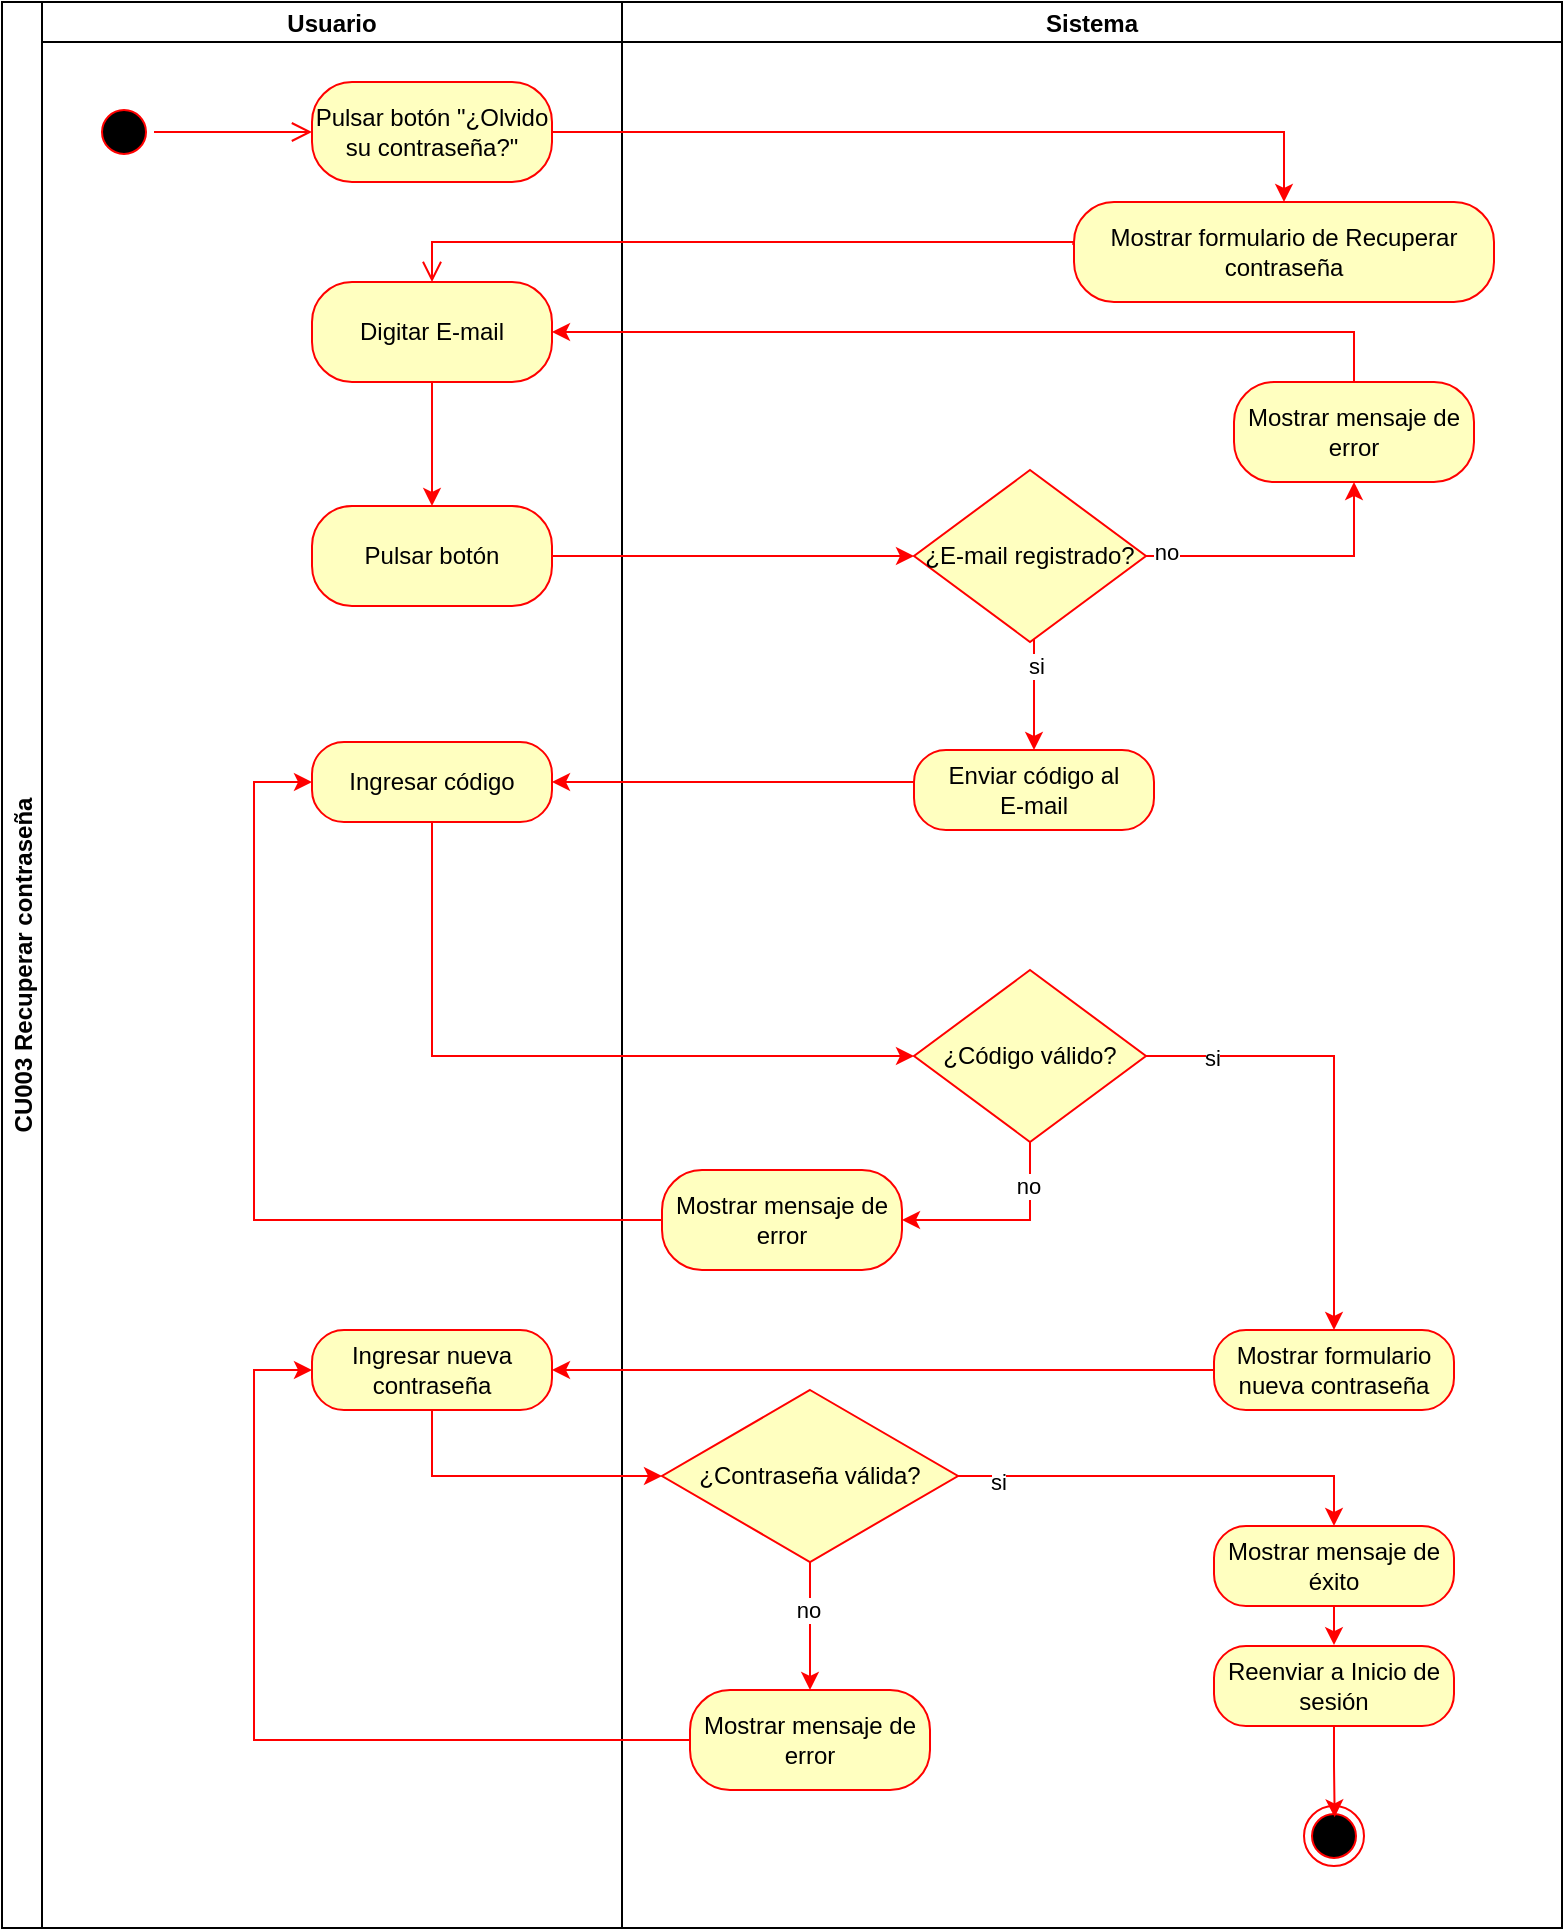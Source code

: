 <mxfile version="27.1.6">
  <diagram name="Página-1" id="IpmAKofrDw2QBqaIdOL2">
    <mxGraphModel grid="1" page="1" gridSize="10" guides="1" tooltips="1" connect="1" arrows="1" fold="1" pageScale="1" pageWidth="827" pageHeight="1169" math="0" shadow="0">
      <root>
        <mxCell id="0" />
        <mxCell id="1" parent="0" />
        <mxCell id="emeNvtZWzEPwYmurZ9CY-1" value="CU003 Recuperar contraseña" style="swimlane;childLayout=stackLayout;resizeParent=1;resizeParentMax=0;startSize=20;horizontal=0;horizontalStack=1;" vertex="1" parent="1">
          <mxGeometry x="24" y="-1080" width="780" height="963" as="geometry">
            <mxRectangle x="200" y="80" width="40" height="50" as="alternateBounds" />
          </mxGeometry>
        </mxCell>
        <mxCell id="emeNvtZWzEPwYmurZ9CY-4" value="Usuario" style="swimlane;startSize=20;" vertex="1" parent="emeNvtZWzEPwYmurZ9CY-1">
          <mxGeometry x="20" width="290" height="963" as="geometry" />
        </mxCell>
        <mxCell id="emeNvtZWzEPwYmurZ9CY-5" value="" style="ellipse;html=1;shape=startState;fillColor=#000000;strokeColor=#ff0000;fillStyle=auto;" vertex="1" parent="emeNvtZWzEPwYmurZ9CY-4">
          <mxGeometry x="26" y="50" width="30" height="30" as="geometry" />
        </mxCell>
        <mxCell id="DTnTYgXSIXo07K9qNUV5-1" value="Pulsar botón &quot;¿Olvido su contraseña?&quot;" style="rounded=1;whiteSpace=wrap;html=1;arcSize=40;fontColor=#000000;fillColor=#ffffc0;strokeColor=#ff0000;" vertex="1" parent="emeNvtZWzEPwYmurZ9CY-4">
          <mxGeometry x="135" y="40" width="120" height="50" as="geometry" />
        </mxCell>
        <mxCell id="emeNvtZWzEPwYmurZ9CY-2" value="" style="edgeStyle=orthogonalEdgeStyle;html=1;verticalAlign=bottom;endArrow=open;endSize=8;strokeColor=#ff0000;rounded=0;entryX=0;entryY=0.5;entryDx=0;entryDy=0;" edge="1" parent="emeNvtZWzEPwYmurZ9CY-4" source="emeNvtZWzEPwYmurZ9CY-5" target="DTnTYgXSIXo07K9qNUV5-1">
          <mxGeometry relative="1" as="geometry">
            <mxPoint x="60" y="100" as="targetPoint" />
          </mxGeometry>
        </mxCell>
        <mxCell id="emeNvtZWzEPwYmurZ9CY-8" value="Sistema" style="swimlane;startSize=20;" vertex="1" parent="emeNvtZWzEPwYmurZ9CY-1">
          <mxGeometry x="310" width="470" height="963" as="geometry" />
        </mxCell>
        <mxCell id="emeNvtZWzEPwYmurZ9CY-3" value="" style="edgeStyle=orthogonalEdgeStyle;html=1;verticalAlign=bottom;endArrow=open;endSize=8;strokeColor=#ff0000;rounded=0;entryX=0.5;entryY=0;entryDx=0;entryDy=0;exitX=-0.004;exitY=0.421;exitDx=0;exitDy=0;exitPerimeter=0;" edge="1" parent="emeNvtZWzEPwYmurZ9CY-8" source="emeNvtZWzEPwYmurZ9CY-9" target="emeNvtZWzEPwYmurZ9CY-6">
          <mxGeometry relative="1" as="geometry">
            <mxPoint x="-164.0" y="168.0" as="targetPoint" />
            <mxPoint x="236.48" y="110" as="sourcePoint" />
            <Array as="points">
              <mxPoint x="245" y="120" />
              <mxPoint x="-95" y="120" />
            </Array>
          </mxGeometry>
        </mxCell>
        <mxCell id="emeNvtZWzEPwYmurZ9CY-28" style="edgeStyle=orthogonalEdgeStyle;rounded=0;orthogonalLoop=1;jettySize=auto;html=1;exitX=0.5;exitY=1;exitDx=0;exitDy=0;entryX=0.5;entryY=0;entryDx=0;entryDy=0;strokeColor=#FF0303;" edge="1" parent="emeNvtZWzEPwYmurZ9CY-8" source="emeNvtZWzEPwYmurZ9CY-6" target="emeNvtZWzEPwYmurZ9CY-27">
          <mxGeometry relative="1" as="geometry" />
        </mxCell>
        <mxCell id="emeNvtZWzEPwYmurZ9CY-6" value="Digitar E-mail" style="rounded=1;whiteSpace=wrap;html=1;arcSize=40;fontColor=#000000;fillColor=#ffffc0;strokeColor=#ff0000;" vertex="1" parent="emeNvtZWzEPwYmurZ9CY-8">
          <mxGeometry x="-155" y="140" width="120" height="50" as="geometry" />
        </mxCell>
        <mxCell id="emeNvtZWzEPwYmurZ9CY-27" value="Pulsar botón" style="rounded=1;whiteSpace=wrap;html=1;arcSize=40;fontColor=#000000;fillColor=#ffffc0;strokeColor=#ff0000;" vertex="1" parent="emeNvtZWzEPwYmurZ9CY-8">
          <mxGeometry x="-155" y="252" width="120" height="50" as="geometry" />
        </mxCell>
        <mxCell id="emeNvtZWzEPwYmurZ9CY-42" value="Ingresar código" style="rounded=1;whiteSpace=wrap;html=1;arcSize=40;fontColor=#000000;fillColor=#ffffc0;strokeColor=#ff0000;" vertex="1" parent="emeNvtZWzEPwYmurZ9CY-8">
          <mxGeometry x="-155" y="370" width="120" height="40" as="geometry" />
        </mxCell>
        <mxCell id="emeNvtZWzEPwYmurZ9CY-86" value="Ingresar nueva contraseña" style="rounded=1;whiteSpace=wrap;html=1;arcSize=40;fontColor=#000000;fillColor=#ffffc0;strokeColor=#ff0000;" vertex="1" parent="emeNvtZWzEPwYmurZ9CY-8">
          <mxGeometry x="-155" y="664" width="120" height="40" as="geometry" />
        </mxCell>
        <mxCell id="emeNvtZWzEPwYmurZ9CY-32" style="edgeStyle=orthogonalEdgeStyle;rounded=0;orthogonalLoop=1;jettySize=auto;html=1;exitX=1;exitY=0.5;exitDx=0;exitDy=0;strokeColor=#FF0000;" edge="1" parent="emeNvtZWzEPwYmurZ9CY-8" source="emeNvtZWzEPwYmurZ9CY-27" target="emeNvtZWzEPwYmurZ9CY-31">
          <mxGeometry relative="1" as="geometry" />
        </mxCell>
        <mxCell id="emeNvtZWzEPwYmurZ9CY-37" style="edgeStyle=orthogonalEdgeStyle;rounded=0;orthogonalLoop=1;jettySize=auto;html=1;exitX=0.5;exitY=0;exitDx=0;exitDy=0;strokeColor=#FF0000;" edge="1" parent="emeNvtZWzEPwYmurZ9CY-8" source="emeNvtZWzEPwYmurZ9CY-35" target="emeNvtZWzEPwYmurZ9CY-6">
          <mxGeometry relative="1" as="geometry" />
        </mxCell>
        <mxCell id="emeNvtZWzEPwYmurZ9CY-43" style="edgeStyle=orthogonalEdgeStyle;rounded=0;orthogonalLoop=1;jettySize=auto;html=1;entryX=1;entryY=0.5;entryDx=0;entryDy=0;strokeColor=#FF0000;" edge="1" parent="emeNvtZWzEPwYmurZ9CY-8" source="emeNvtZWzEPwYmurZ9CY-39" target="emeNvtZWzEPwYmurZ9CY-42">
          <mxGeometry relative="1" as="geometry">
            <Array as="points">
              <mxPoint x="106" y="390" />
              <mxPoint x="106" y="390" />
            </Array>
          </mxGeometry>
        </mxCell>
        <mxCell id="emeNvtZWzEPwYmurZ9CY-74" style="edgeStyle=orthogonalEdgeStyle;rounded=0;orthogonalLoop=1;jettySize=auto;html=1;exitX=0.5;exitY=1;exitDx=0;exitDy=0;entryX=0;entryY=0.5;entryDx=0;entryDy=0;strokeColor=#FF0000;" edge="1" parent="emeNvtZWzEPwYmurZ9CY-8" source="emeNvtZWzEPwYmurZ9CY-42" target="emeNvtZWzEPwYmurZ9CY-73">
          <mxGeometry relative="1" as="geometry" />
        </mxCell>
        <mxCell id="emeNvtZWzEPwYmurZ9CY-79" style="edgeStyle=orthogonalEdgeStyle;rounded=0;orthogonalLoop=1;jettySize=auto;html=1;entryX=0;entryY=0.5;entryDx=0;entryDy=0;strokeColor=#FF0000;" edge="1" parent="emeNvtZWzEPwYmurZ9CY-8" source="emeNvtZWzEPwYmurZ9CY-78" target="emeNvtZWzEPwYmurZ9CY-42">
          <mxGeometry relative="1" as="geometry">
            <Array as="points">
              <mxPoint x="-184" y="609" />
              <mxPoint x="-184" y="390" />
            </Array>
          </mxGeometry>
        </mxCell>
        <mxCell id="emeNvtZWzEPwYmurZ9CY-87" style="edgeStyle=orthogonalEdgeStyle;rounded=0;orthogonalLoop=1;jettySize=auto;html=1;exitX=0;exitY=0.5;exitDx=0;exitDy=0;entryX=1;entryY=0.5;entryDx=0;entryDy=0;strokeColor=light-dark(#ff0000, #ededed);" edge="1" parent="emeNvtZWzEPwYmurZ9CY-8" source="emeNvtZWzEPwYmurZ9CY-82" target="emeNvtZWzEPwYmurZ9CY-86">
          <mxGeometry relative="1" as="geometry" />
        </mxCell>
        <mxCell id="emeNvtZWzEPwYmurZ9CY-9" value="Mostrar formulario de Recuperar contraseña" style="rounded=1;whiteSpace=wrap;html=1;arcSize=40;fontColor=#000000;fillColor=#ffffc0;strokeColor=#ff0000;" vertex="1" parent="emeNvtZWzEPwYmurZ9CY-8">
          <mxGeometry x="226" y="100" width="210" height="50" as="geometry" />
        </mxCell>
        <mxCell id="emeNvtZWzEPwYmurZ9CY-17" value="" style="ellipse;html=1;shape=endState;fillColor=#000000;strokeColor=#ff0000;" vertex="1" parent="emeNvtZWzEPwYmurZ9CY-8">
          <mxGeometry x="341" y="902" width="30" height="30" as="geometry" />
        </mxCell>
        <mxCell id="emeNvtZWzEPwYmurZ9CY-25" style="edgeStyle=orthogonalEdgeStyle;rounded=0;orthogonalLoop=1;jettySize=auto;html=1;exitX=0.5;exitY=1;exitDx=0;exitDy=0;" edge="1" parent="emeNvtZWzEPwYmurZ9CY-8">
          <mxGeometry relative="1" as="geometry">
            <mxPoint x="86" y="390" as="sourcePoint" />
            <mxPoint x="86" y="390" as="targetPoint" />
          </mxGeometry>
        </mxCell>
        <mxCell id="emeNvtZWzEPwYmurZ9CY-36" style="edgeStyle=orthogonalEdgeStyle;rounded=0;orthogonalLoop=1;jettySize=auto;html=1;exitX=1;exitY=0.5;exitDx=0;exitDy=0;entryX=0.5;entryY=1;entryDx=0;entryDy=0;strokeColor=#FF0000;" edge="1" parent="emeNvtZWzEPwYmurZ9CY-8" source="emeNvtZWzEPwYmurZ9CY-31" target="emeNvtZWzEPwYmurZ9CY-35">
          <mxGeometry relative="1" as="geometry" />
        </mxCell>
        <mxCell id="emeNvtZWzEPwYmurZ9CY-38" value="no" style="edgeLabel;html=1;align=center;verticalAlign=middle;resizable=0;points=[];" vertex="1" connectable="0" parent="emeNvtZWzEPwYmurZ9CY-36">
          <mxGeometry x="-0.857" y="2" relative="1" as="geometry">
            <mxPoint as="offset" />
          </mxGeometry>
        </mxCell>
        <mxCell id="emeNvtZWzEPwYmurZ9CY-40" style="edgeStyle=orthogonalEdgeStyle;rounded=0;orthogonalLoop=1;jettySize=auto;html=1;entryX=0.5;entryY=0;entryDx=0;entryDy=0;strokeColor=#FF0000;" edge="1" parent="emeNvtZWzEPwYmurZ9CY-8" source="emeNvtZWzEPwYmurZ9CY-31" target="emeNvtZWzEPwYmurZ9CY-39">
          <mxGeometry relative="1" as="geometry">
            <Array as="points">
              <mxPoint x="206" y="334" />
              <mxPoint x="206" y="334" />
            </Array>
          </mxGeometry>
        </mxCell>
        <mxCell id="emeNvtZWzEPwYmurZ9CY-41" value="si" style="edgeLabel;html=1;align=center;verticalAlign=middle;resizable=0;points=[];" vertex="1" connectable="0" parent="emeNvtZWzEPwYmurZ9CY-40">
          <mxGeometry x="-0.527" y="1" relative="1" as="geometry">
            <mxPoint as="offset" />
          </mxGeometry>
        </mxCell>
        <mxCell id="emeNvtZWzEPwYmurZ9CY-31" value="¿E-mail registrado?" style="rhombus;whiteSpace=wrap;html=1;fontColor=#000000;fillColor=#ffffc0;strokeColor=#ff0000;" vertex="1" parent="emeNvtZWzEPwYmurZ9CY-8">
          <mxGeometry x="146" y="234" width="116" height="86" as="geometry" />
        </mxCell>
        <mxCell id="emeNvtZWzEPwYmurZ9CY-35" value="Mostrar mensaje de error" style="rounded=1;whiteSpace=wrap;html=1;arcSize=40;fontColor=#000000;fillColor=#ffffc0;strokeColor=#ff0000;" vertex="1" parent="emeNvtZWzEPwYmurZ9CY-8">
          <mxGeometry x="306" y="190" width="120" height="50" as="geometry" />
        </mxCell>
        <mxCell id="emeNvtZWzEPwYmurZ9CY-39" value="Enviar código al&lt;div&gt;E-mail&lt;/div&gt;" style="rounded=1;whiteSpace=wrap;html=1;arcSize=40;fontColor=#000000;fillColor=#ffffc0;strokeColor=#ff0000;" vertex="1" parent="emeNvtZWzEPwYmurZ9CY-8">
          <mxGeometry x="146" y="374" width="120" height="40" as="geometry" />
        </mxCell>
        <mxCell id="emeNvtZWzEPwYmurZ9CY-80" style="edgeStyle=orthogonalEdgeStyle;rounded=0;orthogonalLoop=1;jettySize=auto;html=1;exitX=0.5;exitY=1;exitDx=0;exitDy=0;entryX=1;entryY=0.5;entryDx=0;entryDy=0;strokeColor=#FF0000;" edge="1" parent="emeNvtZWzEPwYmurZ9CY-8" source="emeNvtZWzEPwYmurZ9CY-73" target="emeNvtZWzEPwYmurZ9CY-78">
          <mxGeometry relative="1" as="geometry" />
        </mxCell>
        <mxCell id="emeNvtZWzEPwYmurZ9CY-81" value="no" style="edgeLabel;html=1;align=center;verticalAlign=middle;resizable=0;points=[];" vertex="1" connectable="0" parent="emeNvtZWzEPwYmurZ9CY-80">
          <mxGeometry x="-0.573" y="-1" relative="1" as="geometry">
            <mxPoint as="offset" />
          </mxGeometry>
        </mxCell>
        <mxCell id="emeNvtZWzEPwYmurZ9CY-83" style="edgeStyle=orthogonalEdgeStyle;rounded=0;orthogonalLoop=1;jettySize=auto;html=1;exitX=1;exitY=0.5;exitDx=0;exitDy=0;strokeColor=light-dark(#ff0000, #ededed);" edge="1" parent="emeNvtZWzEPwYmurZ9CY-8" source="emeNvtZWzEPwYmurZ9CY-73" target="emeNvtZWzEPwYmurZ9CY-82">
          <mxGeometry relative="1" as="geometry" />
        </mxCell>
        <mxCell id="emeNvtZWzEPwYmurZ9CY-85" value="si" style="edgeLabel;html=1;align=center;verticalAlign=middle;resizable=0;points=[];" vertex="1" connectable="0" parent="emeNvtZWzEPwYmurZ9CY-83">
          <mxGeometry x="-0.72" y="-1" relative="1" as="geometry">
            <mxPoint as="offset" />
          </mxGeometry>
        </mxCell>
        <mxCell id="emeNvtZWzEPwYmurZ9CY-73" value="¿Código válido?" style="rhombus;whiteSpace=wrap;html=1;fontColor=#000000;fillColor=#ffffc0;strokeColor=#ff0000;" vertex="1" parent="emeNvtZWzEPwYmurZ9CY-8">
          <mxGeometry x="146" y="484" width="116" height="86" as="geometry" />
        </mxCell>
        <mxCell id="emeNvtZWzEPwYmurZ9CY-78" value="Mostrar mensaje de error" style="rounded=1;whiteSpace=wrap;html=1;arcSize=40;fontColor=#000000;fillColor=#ffffc0;strokeColor=#ff0000;" vertex="1" parent="emeNvtZWzEPwYmurZ9CY-8">
          <mxGeometry x="20" y="584" width="120" height="50" as="geometry" />
        </mxCell>
        <mxCell id="emeNvtZWzEPwYmurZ9CY-82" value="Mostrar formulario nueva contraseña" style="rounded=1;whiteSpace=wrap;html=1;arcSize=40;fontColor=#000000;fillColor=#ffffc0;strokeColor=#ff0000;" vertex="1" parent="emeNvtZWzEPwYmurZ9CY-8">
          <mxGeometry x="296" y="664" width="120" height="40" as="geometry" />
        </mxCell>
        <mxCell id="emeNvtZWzEPwYmurZ9CY-94" style="edgeStyle=orthogonalEdgeStyle;rounded=0;orthogonalLoop=1;jettySize=auto;html=1;exitX=0.5;exitY=1;exitDx=0;exitDy=0;entryX=0.5;entryY=0;entryDx=0;entryDy=0;strokeColor=light-dark(#ff0000, #ededed);" edge="1" parent="emeNvtZWzEPwYmurZ9CY-8" source="emeNvtZWzEPwYmurZ9CY-90" target="emeNvtZWzEPwYmurZ9CY-93">
          <mxGeometry relative="1" as="geometry" />
        </mxCell>
        <mxCell id="emeNvtZWzEPwYmurZ9CY-95" value="no" style="edgeLabel;html=1;align=center;verticalAlign=middle;resizable=0;points=[];" vertex="1" connectable="0" parent="emeNvtZWzEPwYmurZ9CY-94">
          <mxGeometry x="-0.267" y="-1" relative="1" as="geometry">
            <mxPoint as="offset" />
          </mxGeometry>
        </mxCell>
        <mxCell id="emeNvtZWzEPwYmurZ9CY-97" style="edgeStyle=orthogonalEdgeStyle;rounded=0;orthogonalLoop=1;jettySize=auto;html=1;exitX=1;exitY=0.5;exitDx=0;exitDy=0;strokeColor=light-dark(#ff0000, #ededed);entryX=0.5;entryY=0;entryDx=0;entryDy=0;" edge="1" parent="emeNvtZWzEPwYmurZ9CY-8" source="emeNvtZWzEPwYmurZ9CY-90" target="emeNvtZWzEPwYmurZ9CY-98">
          <mxGeometry relative="1" as="geometry">
            <mxPoint x="356" y="844" as="targetPoint" />
          </mxGeometry>
        </mxCell>
        <mxCell id="emeNvtZWzEPwYmurZ9CY-100" value="si" style="edgeLabel;html=1;align=center;verticalAlign=middle;resizable=0;points=[];" vertex="1" connectable="0" parent="emeNvtZWzEPwYmurZ9CY-97">
          <mxGeometry x="-0.816" y="-3" relative="1" as="geometry">
            <mxPoint as="offset" />
          </mxGeometry>
        </mxCell>
        <mxCell id="emeNvtZWzEPwYmurZ9CY-90" value="¿Contraseña válida?" style="rhombus;whiteSpace=wrap;html=1;fontColor=#000000;fillColor=#ffffc0;strokeColor=#ff0000;" vertex="1" parent="emeNvtZWzEPwYmurZ9CY-8">
          <mxGeometry x="20" y="694" width="148" height="86" as="geometry" />
        </mxCell>
        <mxCell id="emeNvtZWzEPwYmurZ9CY-93" value="Mostrar mensaje de error" style="rounded=1;whiteSpace=wrap;html=1;arcSize=40;fontColor=#000000;fillColor=#ffffc0;strokeColor=#ff0000;" vertex="1" parent="emeNvtZWzEPwYmurZ9CY-8">
          <mxGeometry x="34" y="844" width="120" height="50" as="geometry" />
        </mxCell>
        <mxCell id="emeNvtZWzEPwYmurZ9CY-98" value="Mostrar mensaje de éxito" style="rounded=1;whiteSpace=wrap;html=1;arcSize=40;fontColor=#000000;fillColor=#ffffc0;strokeColor=#ff0000;" vertex="1" parent="emeNvtZWzEPwYmurZ9CY-8">
          <mxGeometry x="296" y="762" width="120" height="40" as="geometry" />
        </mxCell>
        <mxCell id="emeNvtZWzEPwYmurZ9CY-99" value="Reenviar a Inicio de sesión" style="rounded=1;whiteSpace=wrap;html=1;arcSize=40;fontColor=#000000;fillColor=#ffffc0;strokeColor=#ff0000;" vertex="1" parent="emeNvtZWzEPwYmurZ9CY-8">
          <mxGeometry x="296" y="822" width="120" height="40" as="geometry" />
        </mxCell>
        <mxCell id="emeNvtZWzEPwYmurZ9CY-101" style="edgeStyle=orthogonalEdgeStyle;rounded=0;orthogonalLoop=1;jettySize=auto;html=1;exitX=0.5;exitY=1;exitDx=0;exitDy=0;strokeColor=light-dark(#ff0000, #ededed);entryX=0.5;entryY=-0.011;entryDx=0;entryDy=0;entryPerimeter=0;" edge="1" parent="emeNvtZWzEPwYmurZ9CY-8" source="emeNvtZWzEPwYmurZ9CY-98" target="emeNvtZWzEPwYmurZ9CY-99">
          <mxGeometry relative="1" as="geometry">
            <mxPoint x="355.75" y="824" as="sourcePoint" />
            <mxPoint x="356" y="852" as="targetPoint" />
          </mxGeometry>
        </mxCell>
        <mxCell id="emeNvtZWzEPwYmurZ9CY-103" style="edgeStyle=orthogonalEdgeStyle;rounded=0;orthogonalLoop=1;jettySize=auto;html=1;exitX=0.5;exitY=1;exitDx=0;exitDy=0;entryX=0.511;entryY=0.189;entryDx=0;entryDy=0;entryPerimeter=0;strokeColor=light-dark(#ff0000, #ededed);" edge="1" parent="emeNvtZWzEPwYmurZ9CY-8" source="emeNvtZWzEPwYmurZ9CY-99" target="emeNvtZWzEPwYmurZ9CY-17">
          <mxGeometry relative="1" as="geometry" />
        </mxCell>
        <mxCell id="emeNvtZWzEPwYmurZ9CY-91" style="edgeStyle=orthogonalEdgeStyle;rounded=0;orthogonalLoop=1;jettySize=auto;html=1;exitX=0.5;exitY=1;exitDx=0;exitDy=0;entryX=0;entryY=0.5;entryDx=0;entryDy=0;fontColor=light-dark(#ff0000, #ededed);strokeColor=light-dark(#ff0000, #ededed);" edge="1" parent="emeNvtZWzEPwYmurZ9CY-8" source="emeNvtZWzEPwYmurZ9CY-86" target="emeNvtZWzEPwYmurZ9CY-90">
          <mxGeometry relative="1" as="geometry" />
        </mxCell>
        <mxCell id="emeNvtZWzEPwYmurZ9CY-96" style="edgeStyle=orthogonalEdgeStyle;rounded=0;orthogonalLoop=1;jettySize=auto;html=1;exitX=0;exitY=0.5;exitDx=0;exitDy=0;entryX=0;entryY=0.5;entryDx=0;entryDy=0;strokeColor=light-dark(#ff0000, #ededed);" edge="1" parent="emeNvtZWzEPwYmurZ9CY-8" source="emeNvtZWzEPwYmurZ9CY-93" target="emeNvtZWzEPwYmurZ9CY-86">
          <mxGeometry relative="1" as="geometry">
            <Array as="points">
              <mxPoint x="-184" y="869" />
              <mxPoint x="-184" y="684" />
            </Array>
          </mxGeometry>
        </mxCell>
        <mxCell id="DTnTYgXSIXo07K9qNUV5-3" style="edgeStyle=orthogonalEdgeStyle;rounded=0;orthogonalLoop=1;jettySize=auto;html=1;entryX=0.5;entryY=0;entryDx=0;entryDy=0;strokeColor=light-dark(#ff0000, #ffc5c5);fillColor=#a20025;" edge="1" parent="emeNvtZWzEPwYmurZ9CY-1" source="DTnTYgXSIXo07K9qNUV5-1" target="emeNvtZWzEPwYmurZ9CY-9">
          <mxGeometry relative="1" as="geometry" />
        </mxCell>
      </root>
    </mxGraphModel>
  </diagram>
</mxfile>
